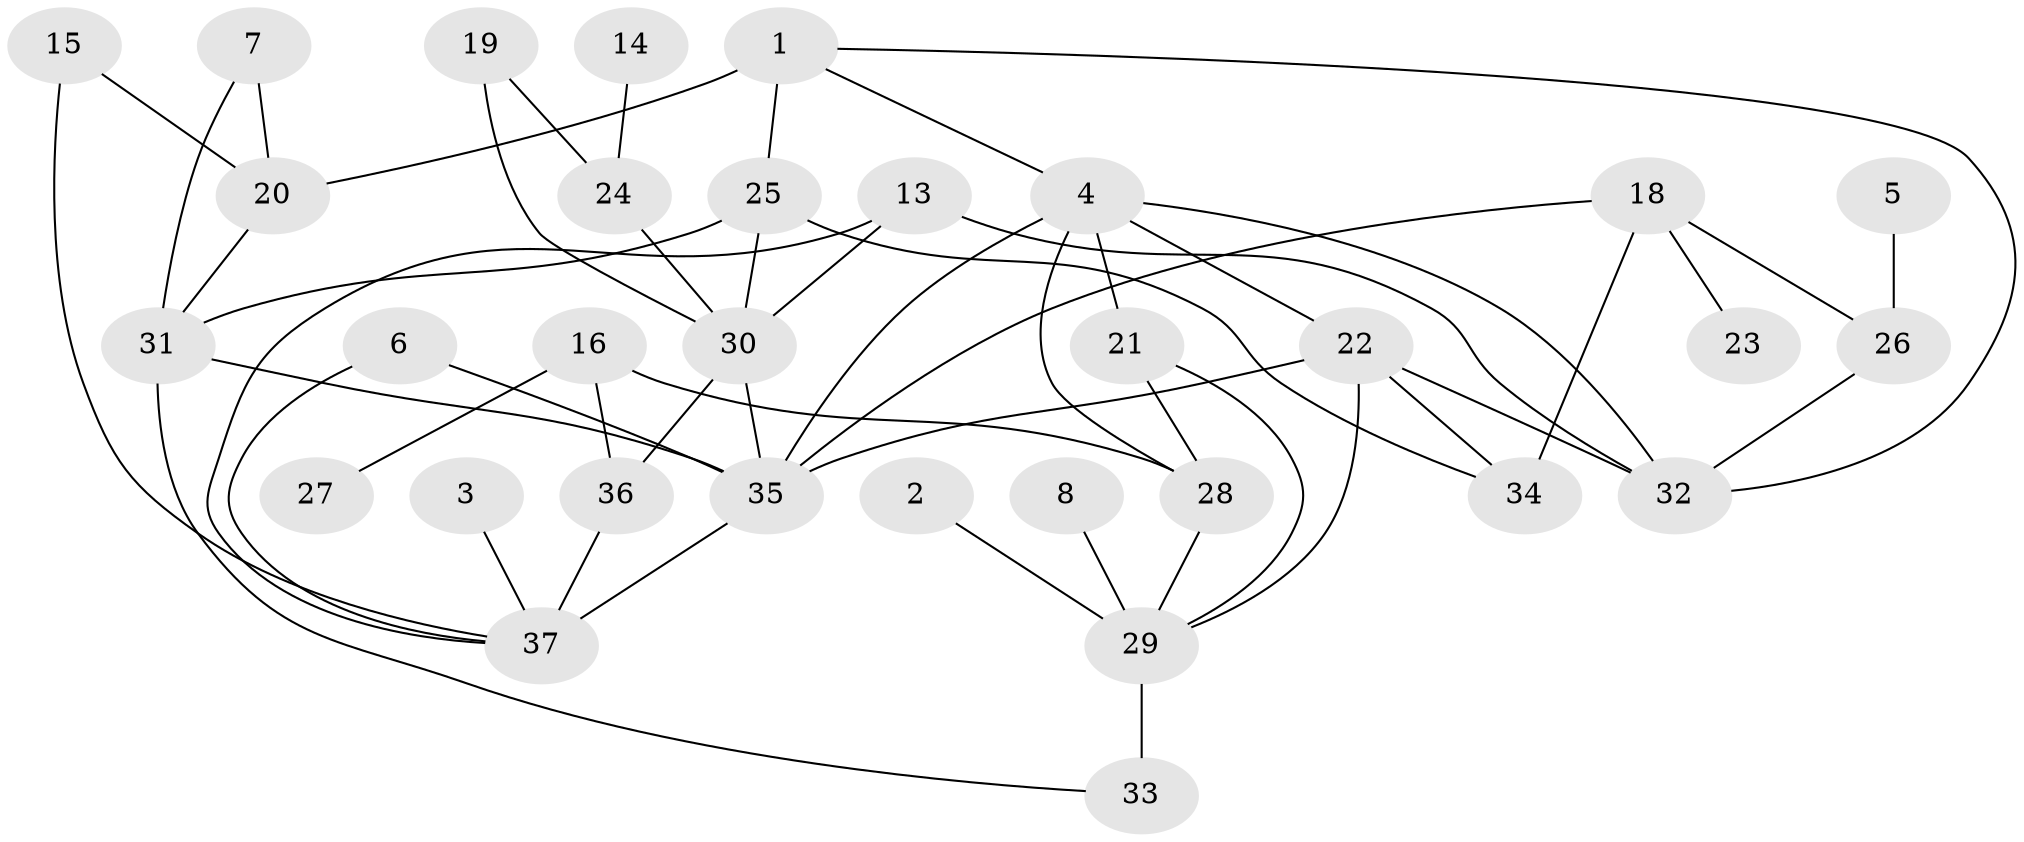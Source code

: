 // original degree distribution, {2: 0.3013698630136986, 4: 0.1643835616438356, 3: 0.2191780821917808, 1: 0.1506849315068493, 6: 0.0273972602739726, 0: 0.0684931506849315, 5: 0.0684931506849315}
// Generated by graph-tools (version 1.1) at 2025/49/03/09/25 03:49:14]
// undirected, 32 vertices, 52 edges
graph export_dot {
graph [start="1"]
  node [color=gray90,style=filled];
  1;
  2;
  3;
  4;
  5;
  6;
  7;
  8;
  13;
  14;
  15;
  16;
  18;
  19;
  20;
  21;
  22;
  23;
  24;
  25;
  26;
  27;
  28;
  29;
  30;
  31;
  32;
  33;
  34;
  35;
  36;
  37;
  1 -- 4 [weight=1.0];
  1 -- 20 [weight=2.0];
  1 -- 25 [weight=1.0];
  1 -- 32 [weight=1.0];
  2 -- 29 [weight=1.0];
  3 -- 37 [weight=1.0];
  4 -- 21 [weight=1.0];
  4 -- 22 [weight=1.0];
  4 -- 28 [weight=1.0];
  4 -- 32 [weight=1.0];
  4 -- 35 [weight=1.0];
  5 -- 26 [weight=1.0];
  6 -- 35 [weight=1.0];
  6 -- 37 [weight=1.0];
  7 -- 20 [weight=1.0];
  7 -- 31 [weight=1.0];
  8 -- 29 [weight=1.0];
  13 -- 30 [weight=1.0];
  13 -- 32 [weight=1.0];
  13 -- 37 [weight=1.0];
  14 -- 24 [weight=1.0];
  15 -- 20 [weight=1.0];
  15 -- 37 [weight=1.0];
  16 -- 27 [weight=1.0];
  16 -- 28 [weight=1.0];
  16 -- 36 [weight=1.0];
  18 -- 23 [weight=1.0];
  18 -- 26 [weight=1.0];
  18 -- 34 [weight=1.0];
  18 -- 35 [weight=1.0];
  19 -- 24 [weight=1.0];
  19 -- 30 [weight=1.0];
  20 -- 31 [weight=1.0];
  21 -- 28 [weight=1.0];
  21 -- 29 [weight=1.0];
  22 -- 29 [weight=1.0];
  22 -- 32 [weight=1.0];
  22 -- 34 [weight=1.0];
  22 -- 35 [weight=1.0];
  24 -- 30 [weight=1.0];
  25 -- 30 [weight=1.0];
  25 -- 31 [weight=1.0];
  25 -- 34 [weight=1.0];
  26 -- 32 [weight=1.0];
  28 -- 29 [weight=1.0];
  29 -- 33 [weight=2.0];
  30 -- 35 [weight=1.0];
  30 -- 36 [weight=1.0];
  31 -- 33 [weight=1.0];
  31 -- 35 [weight=1.0];
  35 -- 37 [weight=3.0];
  36 -- 37 [weight=1.0];
}

